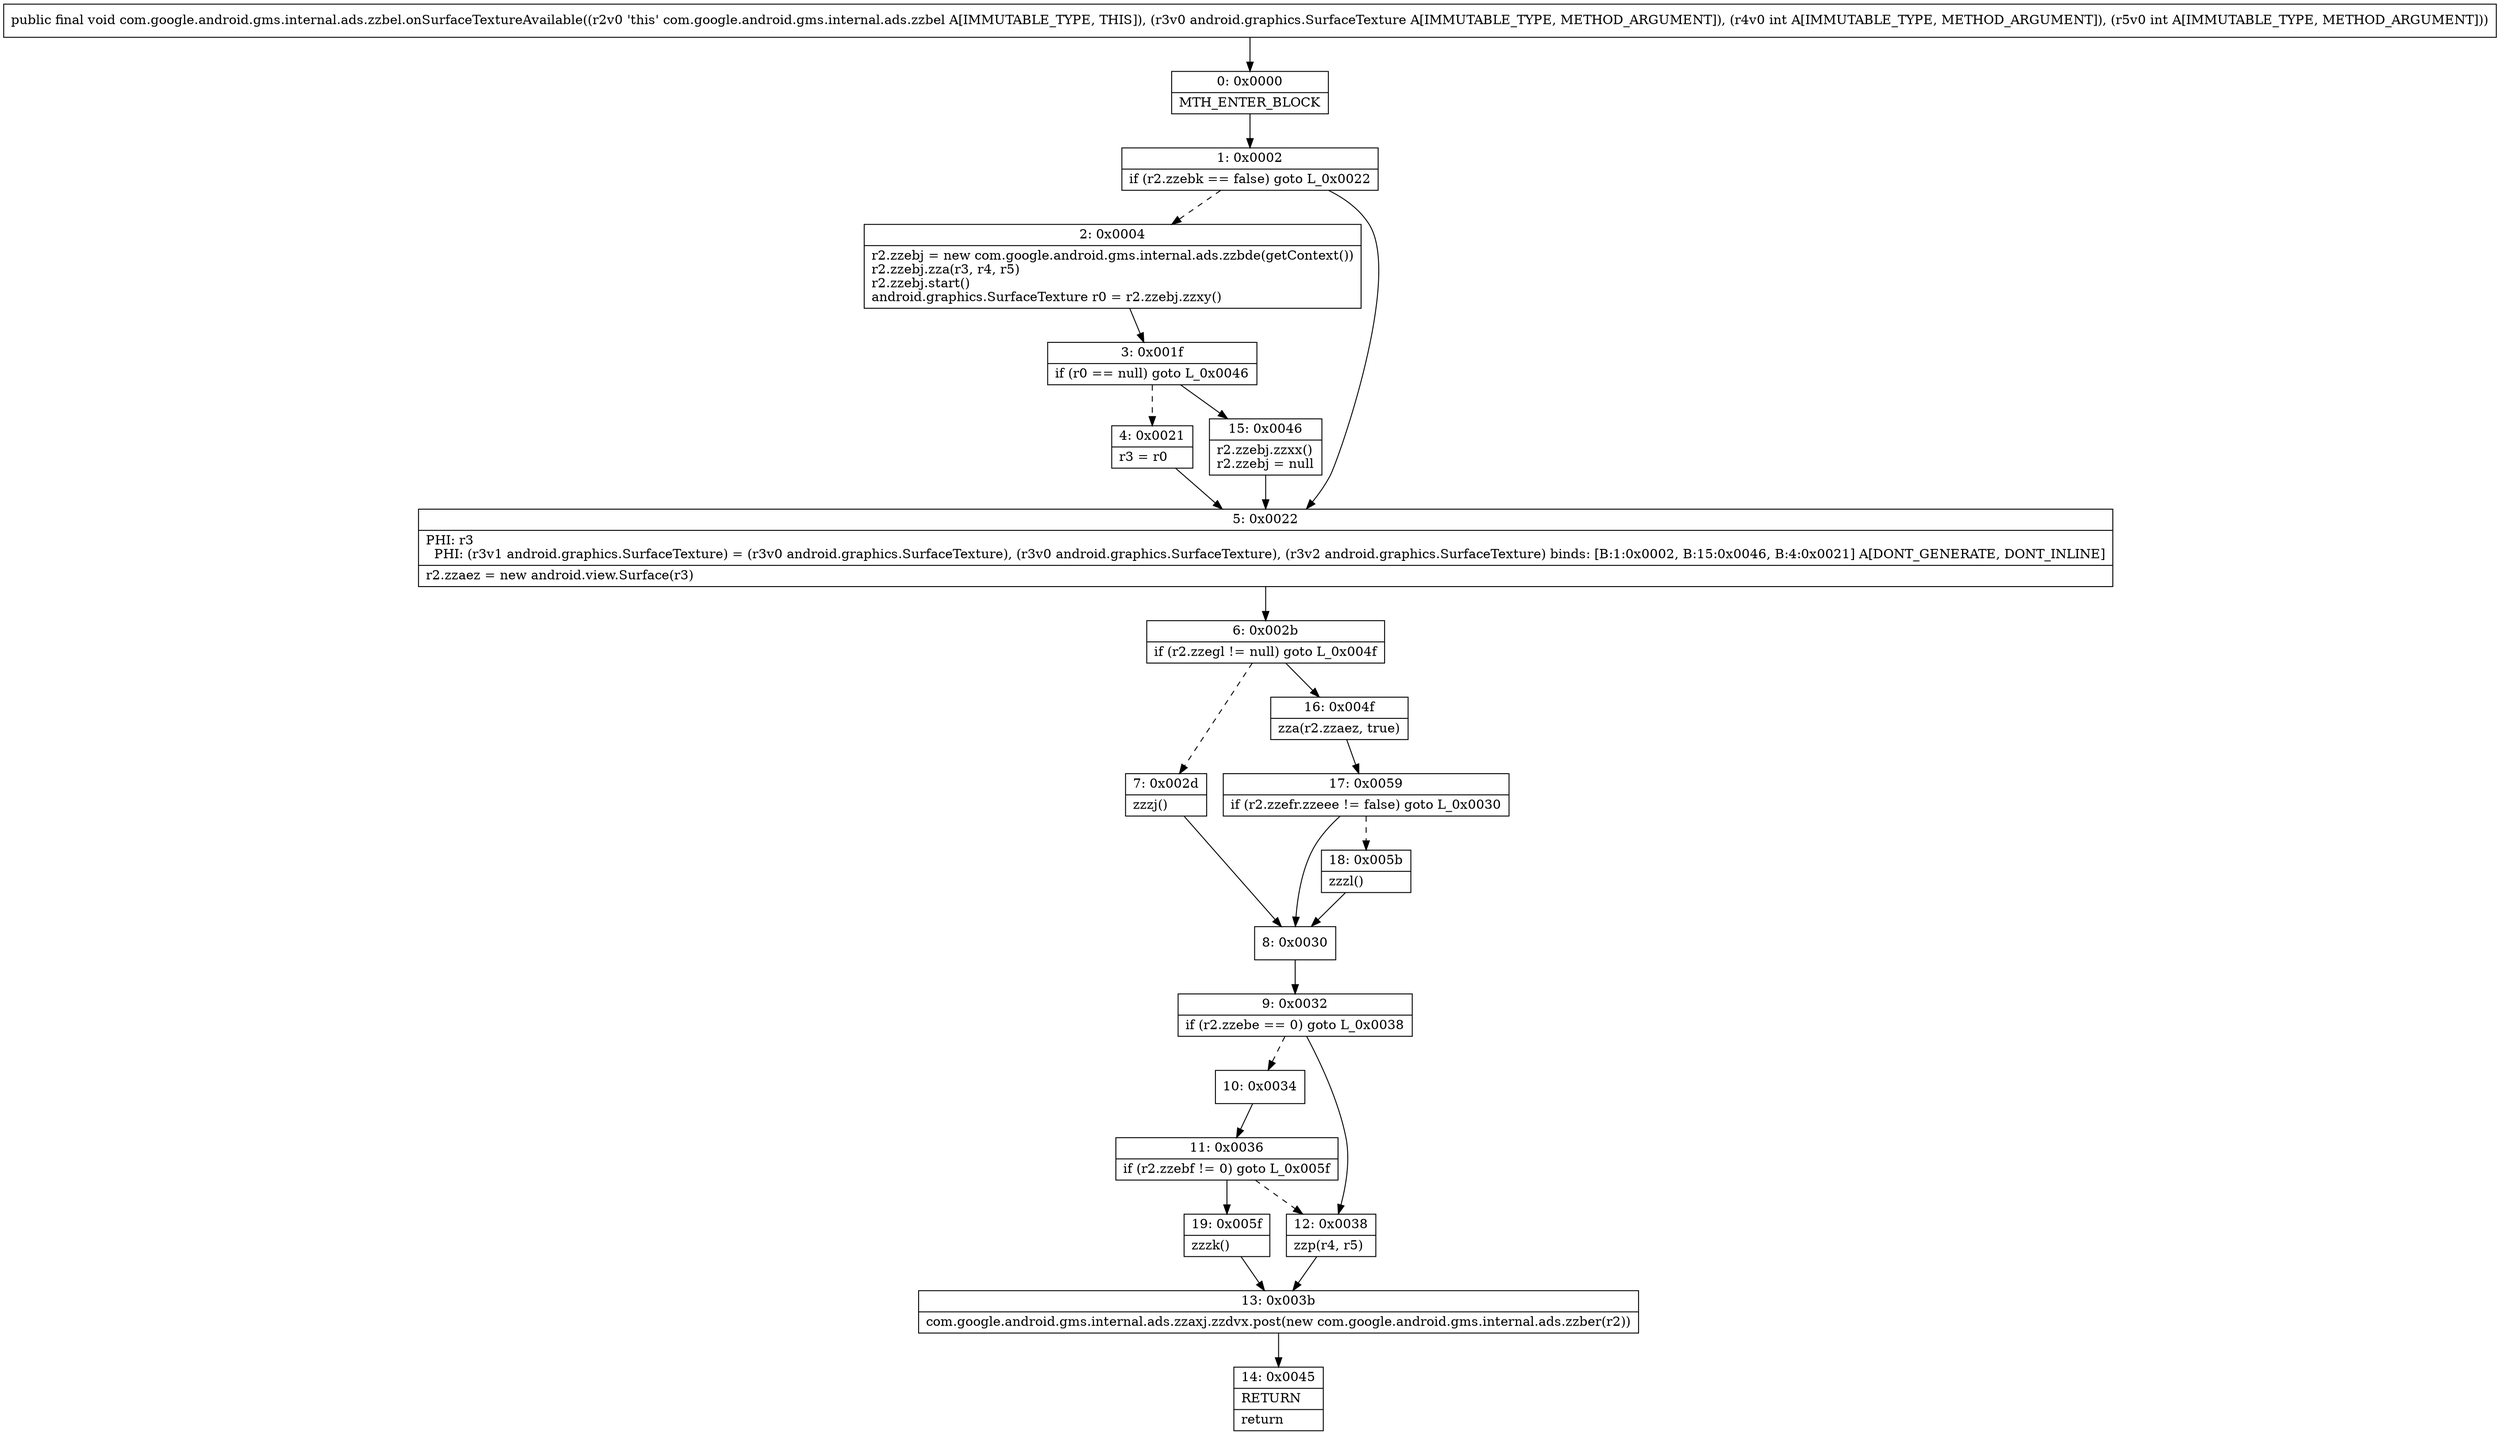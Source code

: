 digraph "CFG forcom.google.android.gms.internal.ads.zzbel.onSurfaceTextureAvailable(Landroid\/graphics\/SurfaceTexture;II)V" {
Node_0 [shape=record,label="{0\:\ 0x0000|MTH_ENTER_BLOCK\l}"];
Node_1 [shape=record,label="{1\:\ 0x0002|if (r2.zzebk == false) goto L_0x0022\l}"];
Node_2 [shape=record,label="{2\:\ 0x0004|r2.zzebj = new com.google.android.gms.internal.ads.zzbde(getContext())\lr2.zzebj.zza(r3, r4, r5)\lr2.zzebj.start()\landroid.graphics.SurfaceTexture r0 = r2.zzebj.zzxy()\l}"];
Node_3 [shape=record,label="{3\:\ 0x001f|if (r0 == null) goto L_0x0046\l}"];
Node_4 [shape=record,label="{4\:\ 0x0021|r3 = r0\l}"];
Node_5 [shape=record,label="{5\:\ 0x0022|PHI: r3 \l  PHI: (r3v1 android.graphics.SurfaceTexture) = (r3v0 android.graphics.SurfaceTexture), (r3v0 android.graphics.SurfaceTexture), (r3v2 android.graphics.SurfaceTexture) binds: [B:1:0x0002, B:15:0x0046, B:4:0x0021] A[DONT_GENERATE, DONT_INLINE]\l|r2.zzaez = new android.view.Surface(r3)\l}"];
Node_6 [shape=record,label="{6\:\ 0x002b|if (r2.zzegl != null) goto L_0x004f\l}"];
Node_7 [shape=record,label="{7\:\ 0x002d|zzzj()\l}"];
Node_8 [shape=record,label="{8\:\ 0x0030}"];
Node_9 [shape=record,label="{9\:\ 0x0032|if (r2.zzebe == 0) goto L_0x0038\l}"];
Node_10 [shape=record,label="{10\:\ 0x0034}"];
Node_11 [shape=record,label="{11\:\ 0x0036|if (r2.zzebf != 0) goto L_0x005f\l}"];
Node_12 [shape=record,label="{12\:\ 0x0038|zzp(r4, r5)\l}"];
Node_13 [shape=record,label="{13\:\ 0x003b|com.google.android.gms.internal.ads.zzaxj.zzdvx.post(new com.google.android.gms.internal.ads.zzber(r2))\l}"];
Node_14 [shape=record,label="{14\:\ 0x0045|RETURN\l|return\l}"];
Node_15 [shape=record,label="{15\:\ 0x0046|r2.zzebj.zzxx()\lr2.zzebj = null\l}"];
Node_16 [shape=record,label="{16\:\ 0x004f|zza(r2.zzaez, true)\l}"];
Node_17 [shape=record,label="{17\:\ 0x0059|if (r2.zzefr.zzeee != false) goto L_0x0030\l}"];
Node_18 [shape=record,label="{18\:\ 0x005b|zzzl()\l}"];
Node_19 [shape=record,label="{19\:\ 0x005f|zzzk()\l}"];
MethodNode[shape=record,label="{public final void com.google.android.gms.internal.ads.zzbel.onSurfaceTextureAvailable((r2v0 'this' com.google.android.gms.internal.ads.zzbel A[IMMUTABLE_TYPE, THIS]), (r3v0 android.graphics.SurfaceTexture A[IMMUTABLE_TYPE, METHOD_ARGUMENT]), (r4v0 int A[IMMUTABLE_TYPE, METHOD_ARGUMENT]), (r5v0 int A[IMMUTABLE_TYPE, METHOD_ARGUMENT])) }"];
MethodNode -> Node_0;
Node_0 -> Node_1;
Node_1 -> Node_2[style=dashed];
Node_1 -> Node_5;
Node_2 -> Node_3;
Node_3 -> Node_4[style=dashed];
Node_3 -> Node_15;
Node_4 -> Node_5;
Node_5 -> Node_6;
Node_6 -> Node_7[style=dashed];
Node_6 -> Node_16;
Node_7 -> Node_8;
Node_8 -> Node_9;
Node_9 -> Node_10[style=dashed];
Node_9 -> Node_12;
Node_10 -> Node_11;
Node_11 -> Node_12[style=dashed];
Node_11 -> Node_19;
Node_12 -> Node_13;
Node_13 -> Node_14;
Node_15 -> Node_5;
Node_16 -> Node_17;
Node_17 -> Node_8;
Node_17 -> Node_18[style=dashed];
Node_18 -> Node_8;
Node_19 -> Node_13;
}

